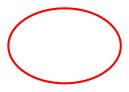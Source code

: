 digraph Perl
{
graph [ rankdir="TB" ]
node [ shape="oval" ]
edge [ color="grey" ]
"" [ color="red" ]
}
